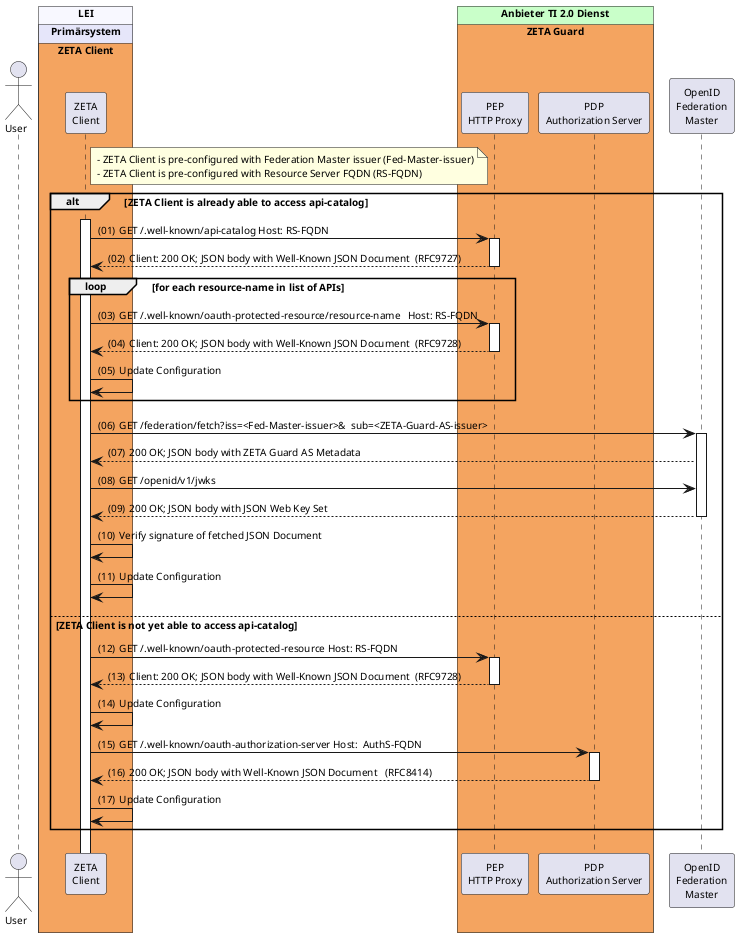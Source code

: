 @startuml "discovery-and-configuration"
autonumber "(00)"
skinparam defaultFontSize 10
skinparam defaultFontName Helvetica
skinparam DefaultMonospacedFontName Courier
skinparam lengthAdjust none
skinparam sequenceReferenceBackgroundColor White
skinparam SequenceReferenceFontSize 12
/'skinparam SequenceReferenceFontStyle bold
'/


!pragma teoz true

Actor User
box "LEI" #GhostWhite
  box "Primärsystem" #Lavender
    box "ZETA Client" #SandyBrown
      participant Client as "ZETA\nClient"
    end box
  end box
end box

box "Anbieter TI 2.0 Dienst" #TECHNOLOGY
  box "ZETA Guard" #SandyBrown
    participant HP as "PEP\nHTTP Proxy"
    participant AuthS as "PDP\nAuthorization Server" 
  end box
end box

participant FM as "OpenID\nFederation\nMaster"

note right of Client #LightYellow
  - ZETA Client is pre-configured with Federation Master issuer (Fed-Master-issuer)
  - ZETA Client is pre-configured with Resource Server FQDN (RS-FQDN)
end note

alt ZETA Client is already able to access api-catalog
  Client ++
  Client -> HP++: GET /.well-known/api-catalog Host: RS-FQDN
  HP --> Client--: Client: 200 OK; JSON body with Well-Known JSON Document  (RFC9727)
  loop for each resource-name in list of APIs
    Client -> HP ++ : GET /.well-known/oauth-protected-resource/resource-name   Host: RS-FQDN
    HP --> Client--: Client: 200 OK; JSON body with Well-Known JSON Document  (RFC9728)
    Client -> Client: Update Configuration
  end

  Client -> FM++: GET /federation/fetch?iss=<Fed-Master-issuer>&  sub=<ZETA-Guard-AS-issuer>
  FM --> Client : 200 OK; JSON body with ZETA Guard AS Metadata
  Client -> FM: GET /openid/v1/jwks
  FM --> Client--: 200 OK; JSON body with JSON Web Key Set
  Client -> Client: Verify signature of fetched JSON Document
  Client -> Client: Update Configuration

else ZETA Client is not yet able to access api-catalog

  Client -> HP ++ : GET /.well-known/oauth-protected-resource Host: RS-FQDN
  HP --> Client--: Client: 200 OK; JSON body with Well-Known JSON Document  (RFC9728)
  Client -> Client: Update Configuration

  Client -> AuthS ++ : GET /.well-known/oauth-authorization-server Host:  AuthS-FQDN
  AuthS --> Client -- : 200 OK; JSON body with Well-Known JSON Document   (RFC8414)

  Client -> Client: Update Configuration
end
@enduml